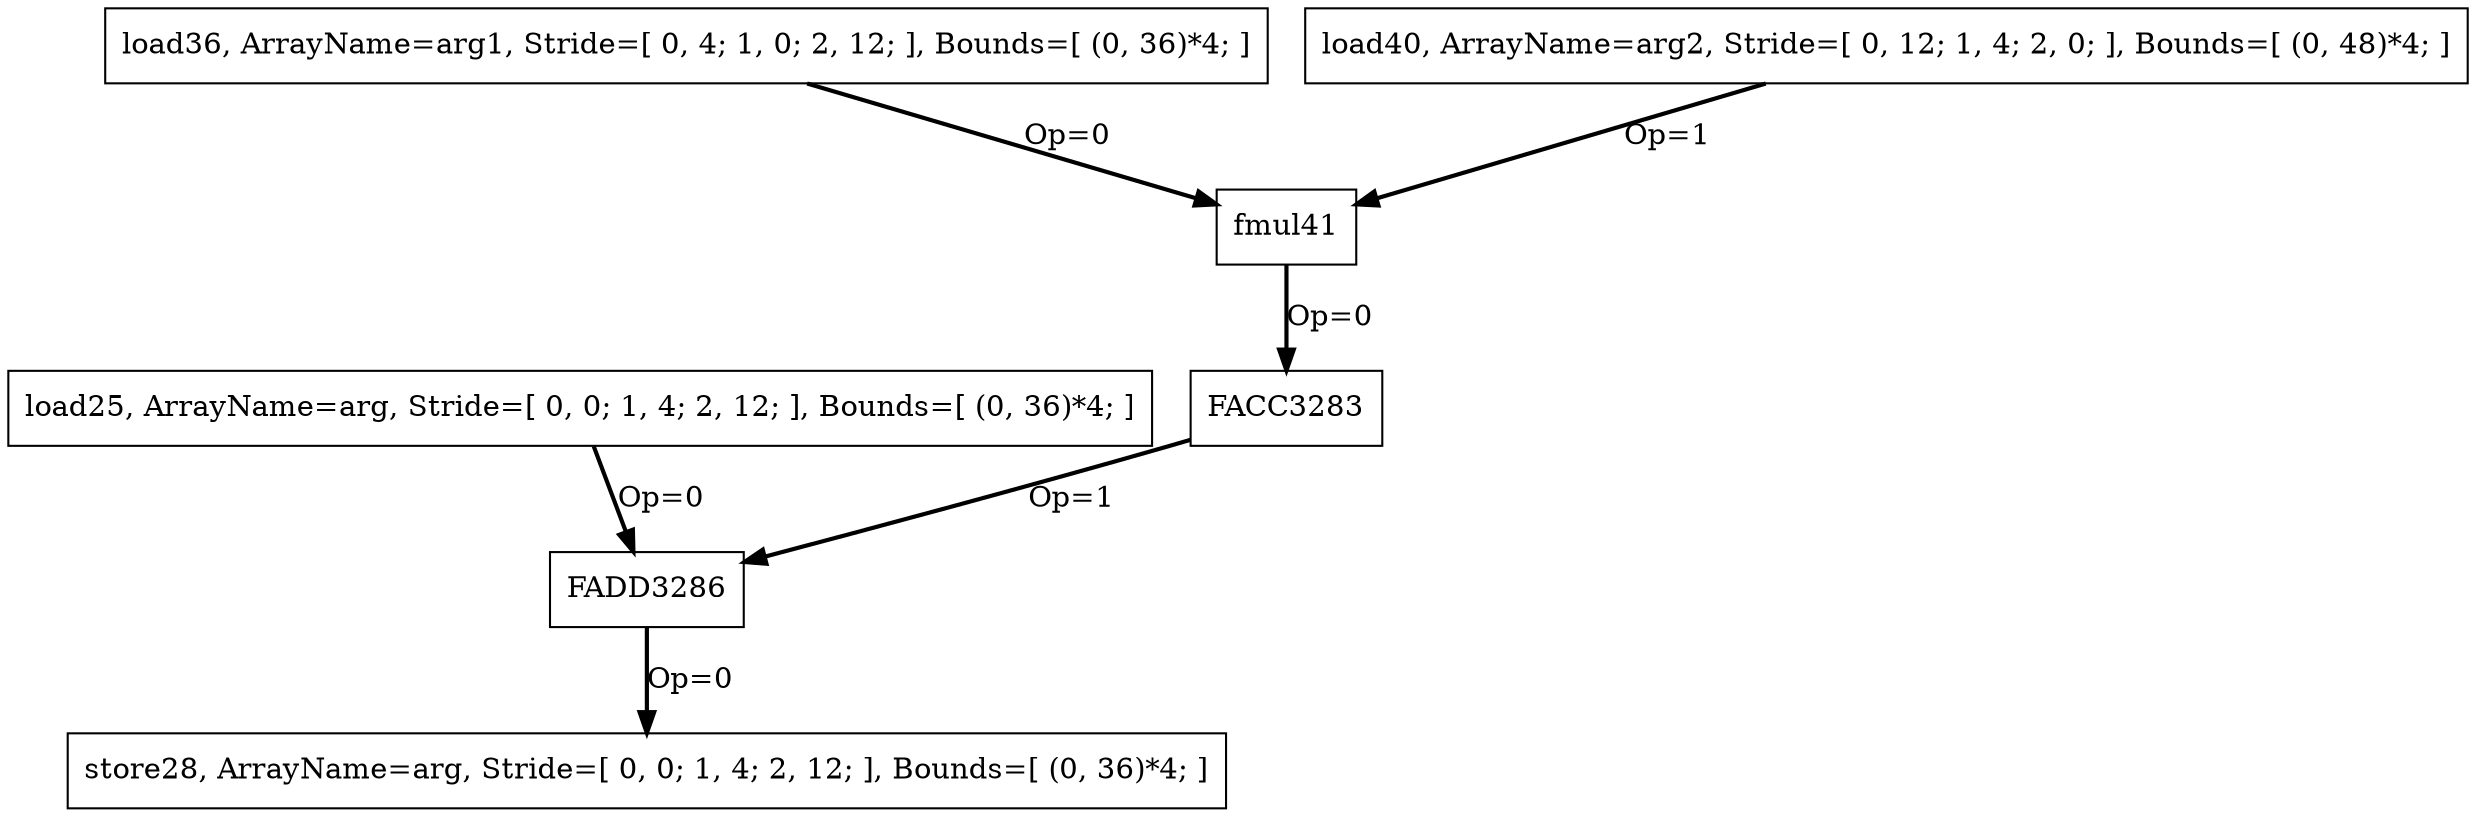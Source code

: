 Digraph G {
load25[label = "load25, ArrayName=arg, Stride=[ 0, 0; 1, 4; 2, 12; ], Bounds=[ (0, 36)*4; ]", shape = box, color = black];
store28[label = "store28, ArrayName=arg, Stride=[ 0, 0; 1, 4; 2, 12; ], Bounds=[ (0, 36)*4; ]", shape = box, color = black];
load36[label = "load36, ArrayName=arg1, Stride=[ 0, 4; 1, 0; 2, 12; ], Bounds=[ (0, 36)*4; ]", shape = box, color = black];
load40[label = "load40, ArrayName=arg2, Stride=[ 0, 12; 1, 4; 2, 0; ], Bounds=[ (0, 48)*4; ]", shape = box, color = black];
fmul41[label = "fmul41", shape = box, color = black];
FACC3283[label = "FACC3283", shape = box, color = black];
FADD3286[label = "FADD3286", shape = box, color = black];
load36 -> fmul41[color = black, style = bold, label = "Op=0"];
load40 -> fmul41[color = black, style = bold, label = "Op=1"];
fmul41 -> FACC3283[color = black, style = bold, label = "Op=0"];
FADD3286 -> store28[color = black, style = bold, label = "Op=0"];
load25 -> FADD3286[color = black, style = bold, label = "Op=0"];
FACC3283 -> FADD3286[color = black, style = bold, label = "Op=1"];
}
